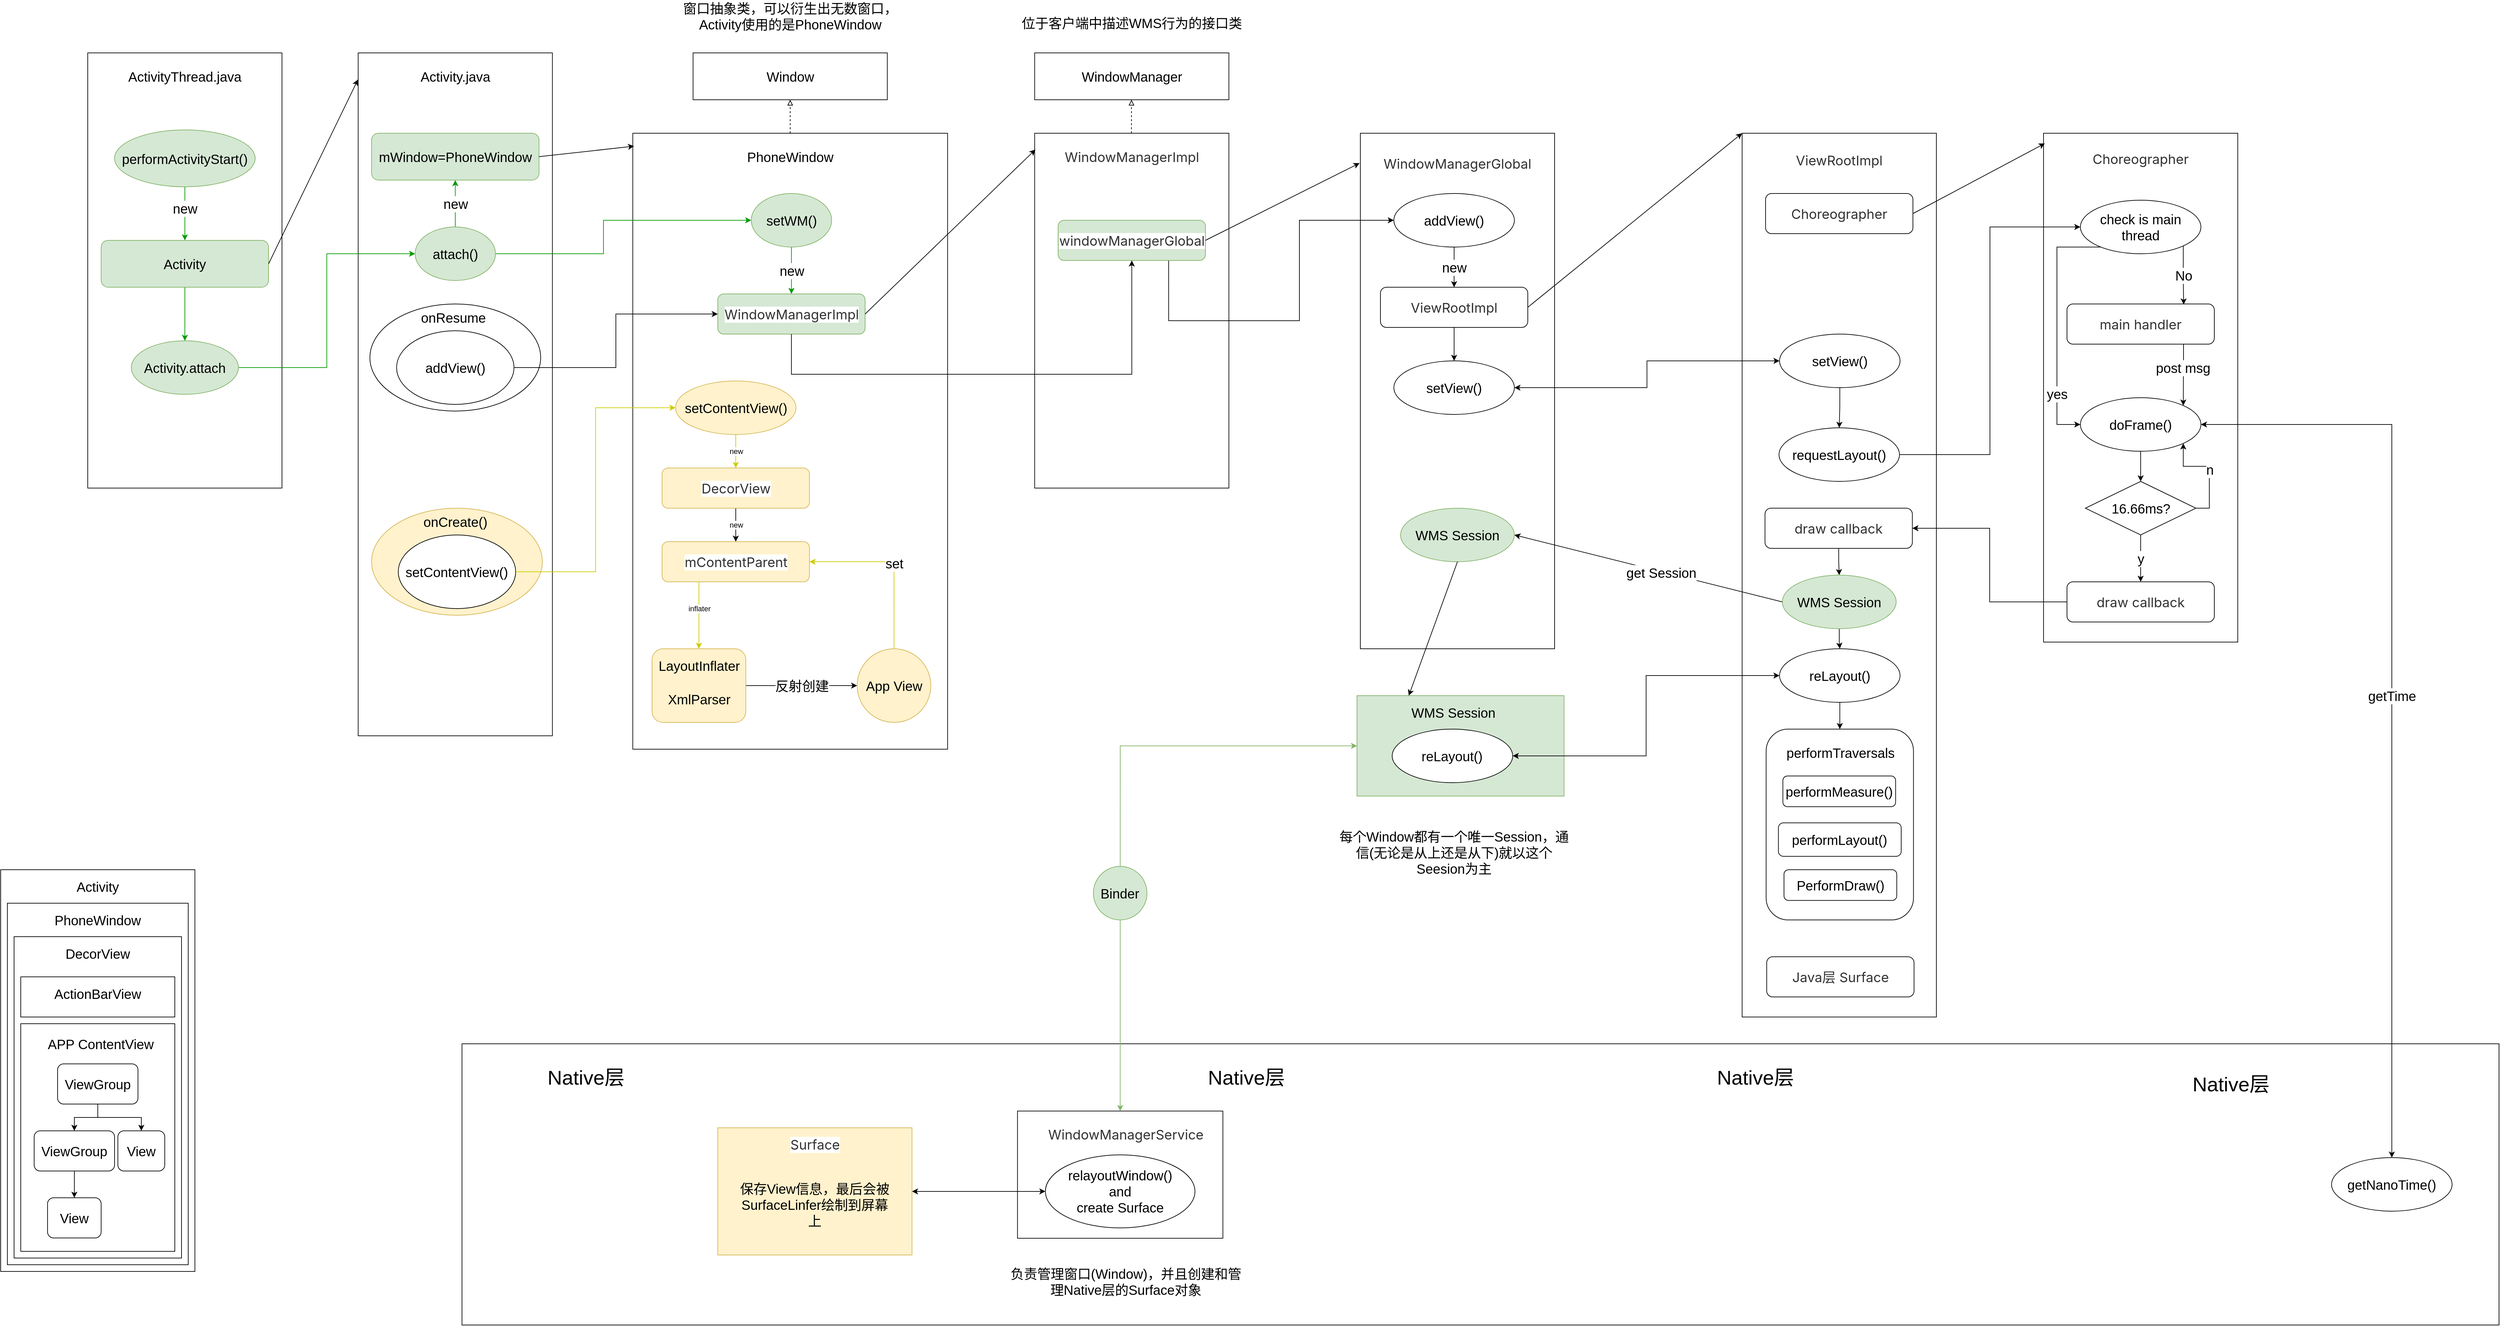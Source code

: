 <mxfile version="18.1.1" type="github">
  <diagram id="eMgkAyy5G1e6cz8pdyqD" name="Page-1">
    <mxGraphModel dx="1550" dy="905" grid="1" gridSize="10" guides="1" tooltips="1" connect="1" arrows="1" fold="1" page="1" pageScale="1" pageWidth="5000" pageHeight="5000" math="0" shadow="0">
      <root>
        <mxCell id="0" />
        <mxCell id="1" parent="0" />
        <mxCell id="AkMvlycD2O6GtV7VamoH-154" value="" style="rounded=0;whiteSpace=wrap;html=1;fontSize=20;" vertex="1" parent="1">
          <mxGeometry x="798.75" y="1650" width="3041.25" height="420" as="geometry" />
        </mxCell>
        <mxCell id="3AiErp1C6alfISHL7ssP-1" value="" style="rounded=0;whiteSpace=wrap;html=1;" parent="1" vertex="1">
          <mxGeometry x="643.75" y="170" width="290" height="1020" as="geometry" />
        </mxCell>
        <mxCell id="3AiErp1C6alfISHL7ssP-2" value="&lt;font style=&quot;font-size: 20px;&quot;&gt;Activity.java&lt;/font&gt;" style="text;html=1;strokeColor=none;fillColor=none;align=center;verticalAlign=middle;whiteSpace=wrap;rounded=0;" parent="1" vertex="1">
          <mxGeometry x="758.75" y="190" width="60" height="30" as="geometry" />
        </mxCell>
        <mxCell id="3AiErp1C6alfISHL7ssP-3" value="mWindow=PhoneWindow" style="rounded=1;whiteSpace=wrap;html=1;fontSize=20;fillColor=#d5e8d4;strokeColor=#82b366;" parent="1" vertex="1">
          <mxGeometry x="663.75" y="290" width="250" height="70" as="geometry" />
        </mxCell>
        <mxCell id="3AiErp1C6alfISHL7ssP-10" style="edgeStyle=orthogonalEdgeStyle;rounded=0;orthogonalLoop=1;jettySize=auto;html=1;entryX=0.5;entryY=1;entryDx=0;entryDy=0;fontSize=20;dashed=1;endArrow=block;endFill=0;" parent="1" source="3AiErp1C6alfISHL7ssP-6" target="3AiErp1C6alfISHL7ssP-8" edge="1">
          <mxGeometry relative="1" as="geometry" />
        </mxCell>
        <mxCell id="3AiErp1C6alfISHL7ssP-6" value="" style="rounded=0;whiteSpace=wrap;html=1;" parent="1" vertex="1">
          <mxGeometry x="1053.75" y="290" width="470" height="920" as="geometry" />
        </mxCell>
        <mxCell id="3AiErp1C6alfISHL7ssP-7" value="&lt;font style=&quot;font-size: 20px;&quot;&gt;PhoneWindow&lt;/font&gt;" style="text;html=1;strokeColor=none;fillColor=none;align=center;verticalAlign=middle;whiteSpace=wrap;rounded=0;" parent="1" vertex="1">
          <mxGeometry x="1258.75" y="310" width="60" height="30" as="geometry" />
        </mxCell>
        <mxCell id="3AiErp1C6alfISHL7ssP-8" value="" style="rounded=0;whiteSpace=wrap;html=1;fontSize=20;" parent="1" vertex="1">
          <mxGeometry x="1143.75" y="170" width="290" height="70" as="geometry" />
        </mxCell>
        <mxCell id="3AiErp1C6alfISHL7ssP-9" value="Window" style="text;html=1;strokeColor=none;fillColor=none;align=center;verticalAlign=middle;whiteSpace=wrap;rounded=0;fontSize=20;" parent="1" vertex="1">
          <mxGeometry x="1258.75" y="190" width="60" height="30" as="geometry" />
        </mxCell>
        <mxCell id="3AiErp1C6alfISHL7ssP-11" value="&lt;span style=&quot;color: rgb(51, 51, 51); font-family: -apple-system, &amp;quot;SF UI Text&amp;quot;, Arial, &amp;quot;PingFang SC&amp;quot;, &amp;quot;Hiragino Sans GB&amp;quot;, &amp;quot;Microsoft YaHei&amp;quot;, &amp;quot;WenQuanYi Micro Hei&amp;quot;, sans-serif, SimHei, SimSun; text-align: left; background-color: rgb(255, 255, 255);&quot;&gt;&lt;font style=&quot;font-size: 20px;&quot;&gt;WindowManagerImpl&lt;/font&gt;&lt;/span&gt;" style="rounded=1;whiteSpace=wrap;html=1;fontSize=20;fillColor=#d5e8d4;strokeColor=#82b366;" parent="1" vertex="1">
          <mxGeometry x="1180.63" y="530" width="220" height="60" as="geometry" />
        </mxCell>
        <mxCell id="3AiErp1C6alfISHL7ssP-15" value="" style="rounded=0;whiteSpace=wrap;html=1;" parent="1" vertex="1">
          <mxGeometry x="1653.75" y="290" width="290" height="530" as="geometry" />
        </mxCell>
        <mxCell id="3AiErp1C6alfISHL7ssP-16" value="WindowManager" style="rounded=0;whiteSpace=wrap;html=1;fontSize=20;" parent="1" vertex="1">
          <mxGeometry x="1653.75" y="170" width="290" height="70" as="geometry" />
        </mxCell>
        <mxCell id="3AiErp1C6alfISHL7ssP-17" style="edgeStyle=orthogonalEdgeStyle;rounded=0;orthogonalLoop=1;jettySize=auto;html=1;entryX=0.5;entryY=1;entryDx=0;entryDy=0;fontSize=20;dashed=1;endArrow=block;endFill=0;" parent="1" edge="1">
          <mxGeometry relative="1" as="geometry">
            <mxPoint x="1798.25" y="290" as="sourcePoint" />
            <mxPoint x="1798.25" y="240" as="targetPoint" />
            <Array as="points">
              <mxPoint x="1798.25" y="240" />
            </Array>
          </mxGeometry>
        </mxCell>
        <mxCell id="3AiErp1C6alfISHL7ssP-18" value="&lt;span style=&quot;color: rgb(51, 51, 51); font-family: -apple-system, &amp;quot;SF UI Text&amp;quot;, Arial, &amp;quot;PingFang SC&amp;quot;, &amp;quot;Hiragino Sans GB&amp;quot;, &amp;quot;Microsoft YaHei&amp;quot;, &amp;quot;WenQuanYi Micro Hei&amp;quot;, sans-serif, SimHei, SimSun; font-size: 20px; text-align: left; background-color: rgb(255, 255, 255);&quot;&gt;WindowManagerImpl&lt;/span&gt;" style="text;html=1;strokeColor=none;fillColor=none;align=center;verticalAlign=middle;whiteSpace=wrap;rounded=0;" parent="1" vertex="1">
          <mxGeometry x="1768.75" y="310" width="60" height="30" as="geometry" />
        </mxCell>
        <mxCell id="3AiErp1C6alfISHL7ssP-24" value="" style="rounded=0;whiteSpace=wrap;html=1;" parent="1" vertex="1">
          <mxGeometry x="1628.12" y="1750.45" width="306.66" height="190" as="geometry" />
        </mxCell>
        <mxCell id="3AiErp1C6alfISHL7ssP-27" value="&lt;div style=&quot;text-align: left;&quot;&gt;&lt;font face=&quot;-apple-system, SF UI Text, Arial, PingFang SC, Hiragino Sans GB, Microsoft YaHei, WenQuanYi Micro Hei, sans-serif, SimHei, SimSun&quot; color=&quot;#333333&quot;&gt;&lt;span style=&quot;font-size: 20px; background-color: rgb(255, 255, 255);&quot;&gt;WindowManagerService&lt;/span&gt;&lt;/font&gt;&lt;/div&gt;" style="text;html=1;strokeColor=none;fillColor=none;align=center;verticalAlign=middle;whiteSpace=wrap;rounded=0;" parent="1" vertex="1">
          <mxGeometry x="1759.78" y="1770.45" width="60" height="30" as="geometry" />
        </mxCell>
        <mxCell id="3AiErp1C6alfISHL7ssP-32" value="" style="rounded=0;whiteSpace=wrap;html=1;fontSize=20;" parent="1" vertex="1">
          <mxGeometry x="110" y="1390" width="290" height="600" as="geometry" />
        </mxCell>
        <mxCell id="3AiErp1C6alfISHL7ssP-36" value="" style="rounded=0;whiteSpace=wrap;html=1;fontSize=20;" parent="1" vertex="1">
          <mxGeometry x="120" y="1440" width="270" height="540" as="geometry" />
        </mxCell>
        <mxCell id="3AiErp1C6alfISHL7ssP-37" value="" style="rounded=0;whiteSpace=wrap;html=1;fontSize=20;" parent="1" vertex="1">
          <mxGeometry x="130" y="1490" width="250" height="480" as="geometry" />
        </mxCell>
        <mxCell id="3AiErp1C6alfISHL7ssP-38" value="" style="rounded=0;whiteSpace=wrap;html=1;fontSize=20;" parent="1" vertex="1">
          <mxGeometry x="140" y="1550" width="230" height="60" as="geometry" />
        </mxCell>
        <mxCell id="3AiErp1C6alfISHL7ssP-39" value="" style="rounded=0;whiteSpace=wrap;html=1;fontSize=20;" parent="1" vertex="1">
          <mxGeometry x="140" y="1620" width="230" height="340" as="geometry" />
        </mxCell>
        <mxCell id="3AiErp1C6alfISHL7ssP-40" value="Activity" style="text;html=1;strokeColor=none;fillColor=none;align=center;verticalAlign=middle;whiteSpace=wrap;rounded=0;fontSize=20;" parent="1" vertex="1">
          <mxGeometry x="225" y="1400" width="60" height="30" as="geometry" />
        </mxCell>
        <mxCell id="3AiErp1C6alfISHL7ssP-41" value="PhoneWindow" style="text;html=1;strokeColor=none;fillColor=none;align=center;verticalAlign=middle;whiteSpace=wrap;rounded=0;fontSize=20;" parent="1" vertex="1">
          <mxGeometry x="225" y="1450" width="60" height="30" as="geometry" />
        </mxCell>
        <mxCell id="3AiErp1C6alfISHL7ssP-44" value="DecorView" style="text;html=1;strokeColor=none;fillColor=none;align=center;verticalAlign=middle;whiteSpace=wrap;rounded=0;fontSize=20;" parent="1" vertex="1">
          <mxGeometry x="225" y="1500" width="60" height="30" as="geometry" />
        </mxCell>
        <mxCell id="3AiErp1C6alfISHL7ssP-45" value="ActionBarView" style="text;html=1;strokeColor=none;fillColor=none;align=center;verticalAlign=middle;whiteSpace=wrap;rounded=0;fontSize=20;" parent="1" vertex="1">
          <mxGeometry x="225" y="1560" width="60" height="30" as="geometry" />
        </mxCell>
        <mxCell id="3AiErp1C6alfISHL7ssP-46" value="APP ContentView" style="text;html=1;strokeColor=none;fillColor=none;align=center;verticalAlign=middle;whiteSpace=wrap;rounded=0;fontSize=20;" parent="1" vertex="1">
          <mxGeometry x="152.5" y="1640" width="212.5" height="20" as="geometry" />
        </mxCell>
        <mxCell id="3AiErp1C6alfISHL7ssP-51" style="edgeStyle=orthogonalEdgeStyle;rounded=0;orthogonalLoop=1;jettySize=auto;html=1;fontSize=20;startArrow=none;startFill=0;endArrow=classic;endFill=1;" parent="1" source="3AiErp1C6alfISHL7ssP-47" target="3AiErp1C6alfISHL7ssP-48" edge="1">
          <mxGeometry relative="1" as="geometry" />
        </mxCell>
        <mxCell id="3AiErp1C6alfISHL7ssP-52" style="edgeStyle=orthogonalEdgeStyle;rounded=0;orthogonalLoop=1;jettySize=auto;html=1;exitX=0.5;exitY=1;exitDx=0;exitDy=0;entryX=0.5;entryY=0;entryDx=0;entryDy=0;fontSize=20;startArrow=none;startFill=0;endArrow=classic;endFill=1;" parent="1" source="3AiErp1C6alfISHL7ssP-47" target="3AiErp1C6alfISHL7ssP-49" edge="1">
          <mxGeometry relative="1" as="geometry" />
        </mxCell>
        <mxCell id="3AiErp1C6alfISHL7ssP-47" value="ViewGroup" style="rounded=1;whiteSpace=wrap;html=1;fontSize=20;" parent="1" vertex="1">
          <mxGeometry x="195" y="1680" width="120" height="60" as="geometry" />
        </mxCell>
        <mxCell id="3AiErp1C6alfISHL7ssP-54" style="edgeStyle=orthogonalEdgeStyle;rounded=0;orthogonalLoop=1;jettySize=auto;html=1;entryX=0.5;entryY=0;entryDx=0;entryDy=0;fontSize=20;startArrow=none;startFill=0;endArrow=classic;endFill=1;" parent="1" source="3AiErp1C6alfISHL7ssP-48" target="3AiErp1C6alfISHL7ssP-50" edge="1">
          <mxGeometry relative="1" as="geometry" />
        </mxCell>
        <mxCell id="3AiErp1C6alfISHL7ssP-48" value="ViewGroup" style="rounded=1;whiteSpace=wrap;html=1;fontSize=20;" parent="1" vertex="1">
          <mxGeometry x="160" y="1780" width="120" height="60" as="geometry" />
        </mxCell>
        <mxCell id="3AiErp1C6alfISHL7ssP-49" value="View" style="rounded=1;whiteSpace=wrap;html=1;fontSize=20;" parent="1" vertex="1">
          <mxGeometry x="285" y="1780" width="70" height="60" as="geometry" />
        </mxCell>
        <mxCell id="3AiErp1C6alfISHL7ssP-50" value="View" style="rounded=1;whiteSpace=wrap;html=1;fontSize=20;" parent="1" vertex="1">
          <mxGeometry x="180" y="1880" width="80" height="60" as="geometry" />
        </mxCell>
        <mxCell id="AkMvlycD2O6GtV7VamoH-6" value="new" style="edgeStyle=orthogonalEdgeStyle;rounded=0;orthogonalLoop=1;jettySize=auto;html=1;entryX=0.5;entryY=0;entryDx=0;entryDy=0;" edge="1" parent="1" source="3AiErp1C6alfISHL7ssP-55" target="AkMvlycD2O6GtV7VamoH-5">
          <mxGeometry relative="1" as="geometry" />
        </mxCell>
        <mxCell id="AkMvlycD2O6GtV7VamoH-21" value="反射创建" style="edgeStyle=orthogonalEdgeStyle;rounded=0;orthogonalLoop=1;jettySize=auto;html=1;entryX=0;entryY=0.5;entryDx=0;entryDy=0;fontSize=20;startArrow=none;startFill=0;endArrow=classic;endFill=1;" edge="1" parent="1" source="3AiErp1C6alfISHL7ssP-58" target="AkMvlycD2O6GtV7VamoH-20">
          <mxGeometry relative="1" as="geometry" />
        </mxCell>
        <mxCell id="3AiErp1C6alfISHL7ssP-58" value="" style="rounded=1;whiteSpace=wrap;html=1;fontSize=20;fillColor=#fff2cc;strokeColor=#d6b656;" parent="1" vertex="1">
          <mxGeometry x="1082.51" y="1060" width="140" height="110" as="geometry" />
        </mxCell>
        <mxCell id="3AiErp1C6alfISHL7ssP-59" value="位于客户端中描述WMS行为的接口类" style="text;html=1;strokeColor=none;fillColor=none;align=center;verticalAlign=middle;whiteSpace=wrap;rounded=0;fontSize=20;" parent="1" vertex="1">
          <mxGeometry x="1623.75" y="110" width="350" height="30" as="geometry" />
        </mxCell>
        <mxCell id="3AiErp1C6alfISHL7ssP-60" value="窗口抽象类，可以衍生出无数窗口，Activity使用的是PhoneWindow" style="text;html=1;strokeColor=none;fillColor=none;align=center;verticalAlign=middle;whiteSpace=wrap;rounded=0;fontSize=20;" parent="1" vertex="1">
          <mxGeometry x="1113.75" y="100" width="350" height="30" as="geometry" />
        </mxCell>
        <mxCell id="AkMvlycD2O6GtV7VamoH-54" value="new" style="edgeStyle=orthogonalEdgeStyle;rounded=0;orthogonalLoop=1;jettySize=auto;html=1;entryX=0.5;entryY=1;entryDx=0;entryDy=0;fontSize=20;startArrow=none;startFill=0;endArrow=classic;endFill=1;strokeColor=#009900;" edge="1" parent="1" source="3AiErp1C6alfISHL7ssP-61" target="3AiErp1C6alfISHL7ssP-3">
          <mxGeometry relative="1" as="geometry" />
        </mxCell>
        <mxCell id="AkMvlycD2O6GtV7VamoH-55" style="edgeStyle=orthogonalEdgeStyle;rounded=0;orthogonalLoop=1;jettySize=auto;html=1;fontSize=20;startArrow=none;startFill=0;endArrow=classic;endFill=1;strokeColor=#009900;" edge="1" parent="1" source="3AiErp1C6alfISHL7ssP-61" target="AkMvlycD2O6GtV7VamoH-24">
          <mxGeometry relative="1" as="geometry">
            <Array as="points">
              <mxPoint x="1010" y="470" />
              <mxPoint x="1010" y="420" />
            </Array>
          </mxGeometry>
        </mxCell>
        <mxCell id="3AiErp1C6alfISHL7ssP-61" value="attach()" style="ellipse;whiteSpace=wrap;html=1;fontSize=20;fillColor=#d5e8d4;strokeColor=#82b366;" parent="1" vertex="1">
          <mxGeometry x="728.75" y="430" width="120" height="80" as="geometry" />
        </mxCell>
        <mxCell id="AkMvlycD2O6GtV7VamoH-4" value="new" style="edgeStyle=orthogonalEdgeStyle;rounded=0;orthogonalLoop=1;jettySize=auto;html=1;entryX=0.5;entryY=0;entryDx=0;entryDy=0;strokeColor=#CCCC00;" edge="1" parent="1" source="AkMvlycD2O6GtV7VamoH-1" target="3AiErp1C6alfISHL7ssP-55">
          <mxGeometry relative="1" as="geometry" />
        </mxCell>
        <mxCell id="AkMvlycD2O6GtV7VamoH-1" value="setContentView()" style="ellipse;whiteSpace=wrap;html=1;fontSize=20;fillColor=#fff2cc;strokeColor=#d6b656;" vertex="1" parent="1">
          <mxGeometry x="1117.51" y="660" width="180" height="80" as="geometry" />
        </mxCell>
        <mxCell id="AkMvlycD2O6GtV7VamoH-13" style="edgeStyle=orthogonalEdgeStyle;rounded=0;orthogonalLoop=1;jettySize=auto;html=1;exitX=0.25;exitY=1;exitDx=0;exitDy=0;strokeColor=#CCCC00;" edge="1" parent="1" source="AkMvlycD2O6GtV7VamoH-5" target="3AiErp1C6alfISHL7ssP-58">
          <mxGeometry relative="1" as="geometry" />
        </mxCell>
        <mxCell id="AkMvlycD2O6GtV7VamoH-15" value="inflater" style="edgeLabel;html=1;align=center;verticalAlign=middle;resizable=0;points=[];" vertex="1" connectable="0" parent="AkMvlycD2O6GtV7VamoH-13">
          <mxGeometry x="-0.204" relative="1" as="geometry">
            <mxPoint as="offset" />
          </mxGeometry>
        </mxCell>
        <mxCell id="AkMvlycD2O6GtV7VamoH-5" value="&lt;span style=&quot;color: rgb(51, 51, 51); font-family: -apple-system, &amp;quot;SF UI Text&amp;quot;, Arial, &amp;quot;PingFang SC&amp;quot;, &amp;quot;Hiragino Sans GB&amp;quot;, &amp;quot;Microsoft YaHei&amp;quot;, &amp;quot;WenQuanYi Micro Hei&amp;quot;, sans-serif, SimHei, SimSun; text-align: left; background-color: rgb(255, 255, 255);&quot;&gt;&lt;font style=&quot;font-size: 20px;&quot;&gt;mContentParent&lt;/font&gt;&lt;/span&gt;" style="rounded=1;whiteSpace=wrap;html=1;fontSize=20;fillColor=#fff2cc;strokeColor=#d6b656;" vertex="1" parent="1">
          <mxGeometry x="1097.51" y="900" width="220" height="60" as="geometry" />
        </mxCell>
        <mxCell id="3AiErp1C6alfISHL7ssP-55" value="&lt;span style=&quot;color: rgb(51, 51, 51); font-family: -apple-system, &amp;quot;SF UI Text&amp;quot;, Arial, &amp;quot;PingFang SC&amp;quot;, &amp;quot;Hiragino Sans GB&amp;quot;, &amp;quot;Microsoft YaHei&amp;quot;, &amp;quot;WenQuanYi Micro Hei&amp;quot;, sans-serif, SimHei, SimSun; text-align: left; background-color: rgb(255, 255, 255);&quot;&gt;&lt;font style=&quot;font-size: 20px;&quot;&gt;DecorView&lt;/font&gt;&lt;/span&gt;" style="rounded=1;whiteSpace=wrap;html=1;fontSize=20;fillColor=#fff2cc;strokeColor=#d6b656;" parent="1" vertex="1">
          <mxGeometry x="1097.51" y="790" width="220" height="60" as="geometry" />
        </mxCell>
        <mxCell id="AkMvlycD2O6GtV7VamoH-9" value="&lt;font style=&quot;font-size: 20px;&quot;&gt;LayoutInflater&lt;/font&gt;" style="text;html=1;strokeColor=none;fillColor=none;align=center;verticalAlign=middle;whiteSpace=wrap;rounded=0;" vertex="1" parent="1">
          <mxGeometry x="1122.51" y="1070" width="60" height="30" as="geometry" />
        </mxCell>
        <mxCell id="AkMvlycD2O6GtV7VamoH-10" value="&lt;span style=&quot;font-size: 20px;&quot;&gt;XmlParser&lt;/span&gt;" style="text;html=1;strokeColor=none;fillColor=none;align=center;verticalAlign=middle;whiteSpace=wrap;rounded=0;" vertex="1" parent="1">
          <mxGeometry x="1122.51" y="1120" width="60" height="30" as="geometry" />
        </mxCell>
        <mxCell id="AkMvlycD2O6GtV7VamoH-23" value="set" style="edgeStyle=orthogonalEdgeStyle;rounded=0;orthogonalLoop=1;jettySize=auto;html=1;entryX=1;entryY=0.5;entryDx=0;entryDy=0;fontSize=20;startArrow=none;startFill=0;endArrow=classic;endFill=1;exitX=0.5;exitY=0;exitDx=0;exitDy=0;strokeColor=#CCCC00;" edge="1" parent="1" source="AkMvlycD2O6GtV7VamoH-20" target="AkMvlycD2O6GtV7VamoH-5">
          <mxGeometry relative="1" as="geometry" />
        </mxCell>
        <mxCell id="AkMvlycD2O6GtV7VamoH-20" value="&lt;font style=&quot;font-size: 20px;&quot;&gt;App View&lt;/font&gt;" style="ellipse;whiteSpace=wrap;html=1;aspect=fixed;fillColor=#fff2cc;strokeColor=#d6b656;" vertex="1" parent="1">
          <mxGeometry x="1388.76" y="1060" width="110" height="110" as="geometry" />
        </mxCell>
        <mxCell id="AkMvlycD2O6GtV7VamoH-56" value="new" style="edgeStyle=orthogonalEdgeStyle;rounded=0;orthogonalLoop=1;jettySize=auto;html=1;fontSize=20;startArrow=none;startFill=0;endArrow=classic;endFill=1;strokeColor=#009900;" edge="1" parent="1" source="AkMvlycD2O6GtV7VamoH-24" target="3AiErp1C6alfISHL7ssP-11">
          <mxGeometry relative="1" as="geometry" />
        </mxCell>
        <mxCell id="AkMvlycD2O6GtV7VamoH-24" value="setWM()" style="ellipse;whiteSpace=wrap;html=1;fontSize=20;fillColor=#d5e8d4;strokeColor=#82b366;" vertex="1" parent="1">
          <mxGeometry x="1230.63" y="380" width="120" height="80" as="geometry" />
        </mxCell>
        <mxCell id="AkMvlycD2O6GtV7VamoH-29" value="" style="rounded=0;whiteSpace=wrap;html=1;" vertex="1" parent="1">
          <mxGeometry x="240" y="170" width="290" height="650" as="geometry" />
        </mxCell>
        <mxCell id="AkMvlycD2O6GtV7VamoH-31" value="&lt;font style=&quot;font-size: 20px;&quot;&gt;ActivityThread.java&lt;/font&gt;" style="text;html=1;strokeColor=none;fillColor=none;align=center;verticalAlign=middle;whiteSpace=wrap;rounded=0;" vertex="1" parent="1">
          <mxGeometry x="355" y="190" width="60" height="30" as="geometry" />
        </mxCell>
        <mxCell id="AkMvlycD2O6GtV7VamoH-48" style="edgeStyle=orthogonalEdgeStyle;rounded=0;orthogonalLoop=1;jettySize=auto;html=1;entryX=0;entryY=0.5;entryDx=0;entryDy=0;fontSize=20;startArrow=none;startFill=0;endArrow=classic;endFill=1;strokeColor=#009900;" edge="1" parent="1" source="AkMvlycD2O6GtV7VamoH-32" target="3AiErp1C6alfISHL7ssP-61">
          <mxGeometry relative="1" as="geometry" />
        </mxCell>
        <mxCell id="AkMvlycD2O6GtV7VamoH-32" value="Activity.attach" style="ellipse;whiteSpace=wrap;html=1;fontSize=20;fillColor=#d5e8d4;strokeColor=#82b366;" vertex="1" parent="1">
          <mxGeometry x="305" y="600" width="160" height="80" as="geometry" />
        </mxCell>
        <mxCell id="AkMvlycD2O6GtV7VamoH-35" value="" style="ellipse;whiteSpace=wrap;html=1;fontSize=20;fillColor=#fff2cc;strokeColor=#d6b656;" vertex="1" parent="1">
          <mxGeometry x="663.75" y="850" width="255" height="160" as="geometry" />
        </mxCell>
        <mxCell id="AkMvlycD2O6GtV7VamoH-36" value="" style="ellipse;whiteSpace=wrap;html=1;fontSize=20;" vertex="1" parent="1">
          <mxGeometry x="703.59" y="890" width="175.32" height="110" as="geometry" />
        </mxCell>
        <mxCell id="AkMvlycD2O6GtV7VamoH-37" value="&lt;font style=&quot;font-size: 20px;&quot;&gt;onCreate()&lt;/font&gt;" style="text;html=1;strokeColor=none;fillColor=none;align=center;verticalAlign=middle;whiteSpace=wrap;rounded=0;" vertex="1" parent="1">
          <mxGeometry x="758.75" y="855" width="60" height="30" as="geometry" />
        </mxCell>
        <mxCell id="AkMvlycD2O6GtV7VamoH-38" value="&lt;font style=&quot;font-size: 20px;&quot;&gt;setContentView()&lt;/font&gt;" style="text;html=1;strokeColor=none;fillColor=none;align=center;verticalAlign=middle;whiteSpace=wrap;rounded=0;" vertex="1" parent="1">
          <mxGeometry x="761.25" y="930" width="60" height="30" as="geometry" />
        </mxCell>
        <mxCell id="AkMvlycD2O6GtV7VamoH-39" style="edgeStyle=orthogonalEdgeStyle;rounded=0;orthogonalLoop=1;jettySize=auto;html=1;entryX=0;entryY=0.5;entryDx=0;entryDy=0;fontSize=20;startArrow=none;startFill=0;endArrow=classic;endFill=1;exitX=1;exitY=0.5;exitDx=0;exitDy=0;strokeColor=#CCCC00;" edge="1" parent="1" source="AkMvlycD2O6GtV7VamoH-36" target="AkMvlycD2O6GtV7VamoH-1">
          <mxGeometry relative="1" as="geometry" />
        </mxCell>
        <mxCell id="AkMvlycD2O6GtV7VamoH-45" style="edgeStyle=orthogonalEdgeStyle;rounded=0;orthogonalLoop=1;jettySize=auto;html=1;entryX=0.5;entryY=0;entryDx=0;entryDy=0;fontSize=20;startArrow=none;startFill=0;endArrow=classic;endFill=1;strokeColor=#009900;" edge="1" parent="1" source="AkMvlycD2O6GtV7VamoH-40" target="AkMvlycD2O6GtV7VamoH-44">
          <mxGeometry relative="1" as="geometry" />
        </mxCell>
        <mxCell id="AkMvlycD2O6GtV7VamoH-46" value="new" style="edgeLabel;html=1;align=center;verticalAlign=middle;resizable=0;points=[];fontSize=20;" vertex="1" connectable="0" parent="AkMvlycD2O6GtV7VamoH-45">
          <mxGeometry x="-0.197" relative="1" as="geometry">
            <mxPoint as="offset" />
          </mxGeometry>
        </mxCell>
        <mxCell id="AkMvlycD2O6GtV7VamoH-40" value="performActivityStart()" style="ellipse;whiteSpace=wrap;html=1;fontSize=20;fillColor=#d5e8d4;strokeColor=#82b366;" vertex="1" parent="1">
          <mxGeometry x="280" y="285" width="210" height="85" as="geometry" />
        </mxCell>
        <mxCell id="AkMvlycD2O6GtV7VamoH-47" style="edgeStyle=orthogonalEdgeStyle;rounded=0;orthogonalLoop=1;jettySize=auto;html=1;fontSize=20;startArrow=none;startFill=0;endArrow=classic;endFill=1;strokeColor=#009900;" edge="1" parent="1" source="AkMvlycD2O6GtV7VamoH-44" target="AkMvlycD2O6GtV7VamoH-32">
          <mxGeometry relative="1" as="geometry" />
        </mxCell>
        <mxCell id="AkMvlycD2O6GtV7VamoH-44" value="Activity" style="rounded=1;whiteSpace=wrap;html=1;fontSize=20;fillColor=#d5e8d4;strokeColor=#82b366;" vertex="1" parent="1">
          <mxGeometry x="260" y="450" width="250" height="70" as="geometry" />
        </mxCell>
        <mxCell id="AkMvlycD2O6GtV7VamoH-51" value="" style="endArrow=classic;html=1;rounded=0;fontSize=20;exitX=1;exitY=0.5;exitDx=0;exitDy=0;entryX=0.004;entryY=0.021;entryDx=0;entryDy=0;entryPerimeter=0;" edge="1" parent="1" source="3AiErp1C6alfISHL7ssP-3" target="3AiErp1C6alfISHL7ssP-6">
          <mxGeometry width="50" height="50" relative="1" as="geometry">
            <mxPoint x="1130" y="510" as="sourcePoint" />
            <mxPoint x="1050" y="320" as="targetPoint" />
          </mxGeometry>
        </mxCell>
        <mxCell id="AkMvlycD2O6GtV7VamoH-52" value="" style="endArrow=classic;html=1;rounded=0;fontSize=20;exitX=1;exitY=0.5;exitDx=0;exitDy=0;entryX=0.004;entryY=0.046;entryDx=0;entryDy=0;entryPerimeter=0;" edge="1" parent="1" source="3AiErp1C6alfISHL7ssP-11" target="3AiErp1C6alfISHL7ssP-15">
          <mxGeometry width="50" height="50" relative="1" as="geometry">
            <mxPoint x="1130" y="510" as="sourcePoint" />
            <mxPoint x="1650" y="330" as="targetPoint" />
          </mxGeometry>
        </mxCell>
        <mxCell id="AkMvlycD2O6GtV7VamoH-57" value="" style="rounded=0;whiteSpace=wrap;html=1;" vertex="1" parent="1">
          <mxGeometry x="2140" y="290" width="290" height="770" as="geometry" />
        </mxCell>
        <mxCell id="3AiErp1C6alfISHL7ssP-21" value="&lt;span style=&quot;color: rgb(51, 51, 51); font-family: -apple-system, &amp;quot;SF UI Text&amp;quot;, Arial, &amp;quot;PingFang SC&amp;quot;, &amp;quot;Hiragino Sans GB&amp;quot;, &amp;quot;Microsoft YaHei&amp;quot;, &amp;quot;WenQuanYi Micro Hei&amp;quot;, sans-serif, SimHei, SimSun; text-align: left; background-color: rgb(255, 255, 255);&quot;&gt;WindowManagerGlobal&lt;/span&gt;" style="text;html=1;strokeColor=none;fillColor=none;align=center;verticalAlign=middle;whiteSpace=wrap;rounded=0;fontSize=20;" parent="1" vertex="1">
          <mxGeometry x="2255" y="320" width="60" height="30" as="geometry" />
        </mxCell>
        <mxCell id="3AiErp1C6alfISHL7ssP-23" value="WMS Session" style="ellipse;whiteSpace=wrap;html=1;fontSize=20;fillColor=#d5e8d4;strokeColor=#82b366;" parent="1" vertex="1">
          <mxGeometry x="2200" y="850" width="170" height="80" as="geometry" />
        </mxCell>
        <mxCell id="AkMvlycD2O6GtV7VamoH-66" value="new" style="edgeStyle=orthogonalEdgeStyle;rounded=0;orthogonalLoop=1;jettySize=auto;html=1;entryX=0.5;entryY=0;entryDx=0;entryDy=0;fontSize=20;startArrow=none;startFill=0;endArrow=classic;endFill=1;strokeColor=#000000;" edge="1" parent="1" source="AkMvlycD2O6GtV7VamoH-49" target="AkMvlycD2O6GtV7VamoH-65">
          <mxGeometry relative="1" as="geometry" />
        </mxCell>
        <mxCell id="AkMvlycD2O6GtV7VamoH-49" value="addView()" style="ellipse;whiteSpace=wrap;html=1;fontSize=20;" vertex="1" parent="1">
          <mxGeometry x="2190" y="380" width="180" height="80" as="geometry" />
        </mxCell>
        <mxCell id="AkMvlycD2O6GtV7VamoH-146" style="edgeStyle=orthogonalEdgeStyle;rounded=0;orthogonalLoop=1;jettySize=auto;html=1;entryX=0;entryY=0.5;entryDx=0;entryDy=0;fontSize=20;startArrow=none;startFill=0;endArrow=classic;endFill=1;strokeColor=#000000;exitX=0.75;exitY=1;exitDx=0;exitDy=0;" edge="1" parent="1" source="AkMvlycD2O6GtV7VamoH-63" target="AkMvlycD2O6GtV7VamoH-49">
          <mxGeometry relative="1" as="geometry">
            <Array as="points">
              <mxPoint x="1854" y="570" />
              <mxPoint x="2049" y="570" />
              <mxPoint x="2049" y="420" />
            </Array>
          </mxGeometry>
        </mxCell>
        <mxCell id="AkMvlycD2O6GtV7VamoH-63" value="&lt;span style=&quot;color: rgb(51, 51, 51); font-family: -apple-system, &amp;quot;SF UI Text&amp;quot;, Arial, &amp;quot;PingFang SC&amp;quot;, &amp;quot;Hiragino Sans GB&amp;quot;, &amp;quot;Microsoft YaHei&amp;quot;, &amp;quot;WenQuanYi Micro Hei&amp;quot;, sans-serif, SimHei, SimSun; text-align: left; background-color: rgb(255, 255, 255);&quot;&gt;&lt;font style=&quot;font-size: 20px;&quot;&gt;windowManagerGlobal&lt;/font&gt;&lt;/span&gt;" style="rounded=1;whiteSpace=wrap;html=1;fontSize=20;fillColor=#d5e8d4;strokeColor=#82b366;" vertex="1" parent="1">
          <mxGeometry x="1688.75" y="420" width="220" height="60" as="geometry" />
        </mxCell>
        <mxCell id="AkMvlycD2O6GtV7VamoH-64" value="" style="endArrow=classic;html=1;rounded=0;fontSize=20;strokeColor=#000000;exitX=1;exitY=0.5;exitDx=0;exitDy=0;entryX=-0.004;entryY=0.058;entryDx=0;entryDy=0;entryPerimeter=0;" edge="1" parent="1" source="AkMvlycD2O6GtV7VamoH-63" target="AkMvlycD2O6GtV7VamoH-57">
          <mxGeometry width="50" height="50" relative="1" as="geometry">
            <mxPoint x="1690" y="590" as="sourcePoint" />
            <mxPoint x="1740" y="540" as="targetPoint" />
          </mxGeometry>
        </mxCell>
        <mxCell id="AkMvlycD2O6GtV7VamoH-72" style="edgeStyle=orthogonalEdgeStyle;rounded=0;orthogonalLoop=1;jettySize=auto;html=1;entryX=0.5;entryY=0;entryDx=0;entryDy=0;fontSize=20;startArrow=none;startFill=0;endArrow=classic;endFill=1;strokeColor=#000000;" edge="1" parent="1" source="AkMvlycD2O6GtV7VamoH-65" target="AkMvlycD2O6GtV7VamoH-67">
          <mxGeometry relative="1" as="geometry" />
        </mxCell>
        <mxCell id="AkMvlycD2O6GtV7VamoH-65" value="&lt;span style=&quot;color: rgb(51, 51, 51); font-family: -apple-system, &amp;quot;SF UI Text&amp;quot;, Arial, &amp;quot;PingFang SC&amp;quot;, &amp;quot;Hiragino Sans GB&amp;quot;, &amp;quot;Microsoft YaHei&amp;quot;, &amp;quot;WenQuanYi Micro Hei&amp;quot;, sans-serif, SimHei, SimSun; text-align: left; background-color: rgb(255, 255, 255);&quot;&gt;ViewRootImpl&lt;/span&gt;" style="rounded=1;whiteSpace=wrap;html=1;fontSize=20;" vertex="1" parent="1">
          <mxGeometry x="2170" y="520" width="220" height="60" as="geometry" />
        </mxCell>
        <mxCell id="AkMvlycD2O6GtV7VamoH-67" value="setView()" style="ellipse;whiteSpace=wrap;html=1;fontSize=20;" vertex="1" parent="1">
          <mxGeometry x="2190" y="630" width="180" height="80" as="geometry" />
        </mxCell>
        <mxCell id="AkMvlycD2O6GtV7VamoH-68" value="" style="rounded=0;whiteSpace=wrap;html=1;" vertex="1" parent="1">
          <mxGeometry x="2710" y="290" width="290" height="1320" as="geometry" />
        </mxCell>
        <mxCell id="AkMvlycD2O6GtV7VamoH-69" value="&lt;div style=&quot;text-align: left;&quot;&gt;&lt;span style=&quot;color: rgb(51, 51, 51); font-family: -apple-system, &amp;quot;SF UI Text&amp;quot;, Arial, &amp;quot;PingFang SC&amp;quot;, &amp;quot;Hiragino Sans GB&amp;quot;, &amp;quot;Microsoft YaHei&amp;quot;, &amp;quot;WenQuanYi Micro Hei&amp;quot;, sans-serif, SimHei, SimSun; font-size: 20px; background-color: rgb(255, 255, 255);&quot;&gt;ViewRootImpl&lt;/span&gt;&lt;br&gt;&lt;/div&gt;" style="text;html=1;strokeColor=none;fillColor=none;align=center;verticalAlign=middle;whiteSpace=wrap;rounded=0;" vertex="1" parent="1">
          <mxGeometry x="2825" y="315" width="60" height="30" as="geometry" />
        </mxCell>
        <mxCell id="AkMvlycD2O6GtV7VamoH-74" style="edgeStyle=orthogonalEdgeStyle;rounded=0;orthogonalLoop=1;jettySize=auto;html=1;entryX=0.5;entryY=0;entryDx=0;entryDy=0;fontSize=20;startArrow=none;startFill=0;endArrow=classic;endFill=1;strokeColor=#000000;" edge="1" parent="1" source="AkMvlycD2O6GtV7VamoH-70" target="AkMvlycD2O6GtV7VamoH-71">
          <mxGeometry relative="1" as="geometry" />
        </mxCell>
        <mxCell id="AkMvlycD2O6GtV7VamoH-70" value="setView()" style="ellipse;whiteSpace=wrap;html=1;fontSize=20;" vertex="1" parent="1">
          <mxGeometry x="2765.84" y="590" width="180" height="80" as="geometry" />
        </mxCell>
        <mxCell id="AkMvlycD2O6GtV7VamoH-71" value="requestLayout()" style="ellipse;whiteSpace=wrap;html=1;fontSize=20;" vertex="1" parent="1">
          <mxGeometry x="2765" y="730" width="180" height="80" as="geometry" />
        </mxCell>
        <mxCell id="AkMvlycD2O6GtV7VamoH-75" value="" style="endArrow=classic;html=1;rounded=0;fontSize=20;strokeColor=#000000;exitX=1;exitY=0.5;exitDx=0;exitDy=0;entryX=0;entryY=0;entryDx=0;entryDy=0;" edge="1" parent="1" source="AkMvlycD2O6GtV7VamoH-65" target="AkMvlycD2O6GtV7VamoH-68">
          <mxGeometry width="50" height="50" relative="1" as="geometry">
            <mxPoint x="2430" y="730" as="sourcePoint" />
            <mxPoint x="2480" y="680" as="targetPoint" />
          </mxGeometry>
        </mxCell>
        <mxCell id="AkMvlycD2O6GtV7VamoH-78" value="" style="endArrow=classic;html=1;rounded=0;fontSize=20;exitX=1;exitY=0.5;exitDx=0;exitDy=0;entryX=-0.001;entryY=0.039;entryDx=0;entryDy=0;entryPerimeter=0;" edge="1" parent="1" source="AkMvlycD2O6GtV7VamoH-44" target="3AiErp1C6alfISHL7ssP-1">
          <mxGeometry width="50" height="50" relative="1" as="geometry">
            <mxPoint x="1410.63" y="570" as="sourcePoint" />
            <mxPoint x="1664.91" y="324.38" as="targetPoint" />
          </mxGeometry>
        </mxCell>
        <mxCell id="AkMvlycD2O6GtV7VamoH-79" value="&lt;div style=&quot;text-align: left;&quot;&gt;&lt;font face=&quot;-apple-system, SF UI Text, Arial, PingFang SC, Hiragino Sans GB, Microsoft YaHei, WenQuanYi Micro Hei, sans-serif, SimHei, SimSun&quot; color=&quot;#333333&quot;&gt;&lt;span style=&quot;background-color: rgb(255, 255, 255);&quot;&gt;Choreographer&lt;/span&gt;&lt;/font&gt;&lt;/div&gt;" style="rounded=1;whiteSpace=wrap;html=1;fontSize=20;" vertex="1" parent="1">
          <mxGeometry x="2745" y="380" width="220" height="60" as="geometry" />
        </mxCell>
        <mxCell id="AkMvlycD2O6GtV7VamoH-80" value="" style="rounded=0;whiteSpace=wrap;html=1;" vertex="1" parent="1">
          <mxGeometry x="3160" y="290" width="290" height="760" as="geometry" />
        </mxCell>
        <mxCell id="AkMvlycD2O6GtV7VamoH-81" value="&lt;div style=&quot;text-align: left;&quot;&gt;&lt;span style=&quot;color: rgb(51, 51, 51); font-family: -apple-system, &amp;quot;SF UI Text&amp;quot;, Arial, &amp;quot;PingFang SC&amp;quot;, &amp;quot;Hiragino Sans GB&amp;quot;, &amp;quot;Microsoft YaHei&amp;quot;, &amp;quot;WenQuanYi Micro Hei&amp;quot;, sans-serif, SimHei, SimSun; font-size: 20px; background-color: rgb(255, 255, 255);&quot;&gt;Choreographer&lt;/span&gt;&lt;br&gt;&lt;/div&gt;" style="text;html=1;strokeColor=none;fillColor=none;align=center;verticalAlign=middle;whiteSpace=wrap;rounded=0;" vertex="1" parent="1">
          <mxGeometry x="3275" y="312.5" width="60" height="30" as="geometry" />
        </mxCell>
        <mxCell id="AkMvlycD2O6GtV7VamoH-82" value="" style="endArrow=classic;html=1;rounded=0;fontSize=20;strokeColor=#000000;exitX=1;exitY=0.5;exitDx=0;exitDy=0;entryX=0.007;entryY=0.02;entryDx=0;entryDy=0;entryPerimeter=0;" edge="1" parent="1" source="AkMvlycD2O6GtV7VamoH-79" target="AkMvlycD2O6GtV7VamoH-80">
          <mxGeometry width="50" height="50" relative="1" as="geometry">
            <mxPoint x="2400" y="810" as="sourcePoint" />
            <mxPoint x="2720" y="300.0" as="targetPoint" />
          </mxGeometry>
        </mxCell>
        <mxCell id="AkMvlycD2O6GtV7VamoH-116" value="No" style="edgeStyle=orthogonalEdgeStyle;rounded=0;orthogonalLoop=1;jettySize=auto;html=1;entryX=0.792;entryY=0.013;entryDx=0;entryDy=0;fontSize=20;startArrow=none;startFill=0;endArrow=classic;endFill=1;strokeColor=#000000;exitX=1;exitY=1;exitDx=0;exitDy=0;entryPerimeter=0;" edge="1" parent="1" source="AkMvlycD2O6GtV7VamoH-83" target="AkMvlycD2O6GtV7VamoH-84">
          <mxGeometry relative="1" as="geometry" />
        </mxCell>
        <mxCell id="AkMvlycD2O6GtV7VamoH-83" value="check is main thread" style="ellipse;whiteSpace=wrap;html=1;fontSize=20;" vertex="1" parent="1">
          <mxGeometry x="3215" y="390" width="180" height="80" as="geometry" />
        </mxCell>
        <mxCell id="AkMvlycD2O6GtV7VamoH-120" style="edgeStyle=orthogonalEdgeStyle;rounded=0;orthogonalLoop=1;jettySize=auto;html=1;entryX=1;entryY=0;entryDx=0;entryDy=0;fontSize=20;startArrow=none;startFill=0;endArrow=classic;endFill=1;strokeColor=#000000;" edge="1" parent="1" source="AkMvlycD2O6GtV7VamoH-84" target="AkMvlycD2O6GtV7VamoH-85">
          <mxGeometry relative="1" as="geometry">
            <Array as="points">
              <mxPoint x="3369" y="620" />
              <mxPoint x="3369" y="620" />
            </Array>
          </mxGeometry>
        </mxCell>
        <mxCell id="AkMvlycD2O6GtV7VamoH-121" value="post msg" style="edgeLabel;html=1;align=center;verticalAlign=middle;resizable=0;points=[];fontSize=20;" vertex="1" connectable="0" parent="AkMvlycD2O6GtV7VamoH-120">
          <mxGeometry x="-0.232" y="-1" relative="1" as="geometry">
            <mxPoint as="offset" />
          </mxGeometry>
        </mxCell>
        <mxCell id="AkMvlycD2O6GtV7VamoH-84" value="&lt;div style=&quot;text-align: left;&quot;&gt;&lt;font face=&quot;-apple-system, SF UI Text, Arial, PingFang SC, Hiragino Sans GB, Microsoft YaHei, WenQuanYi Micro Hei, sans-serif, SimHei, SimSun&quot; color=&quot;#333333&quot;&gt;&lt;span style=&quot;background-color: rgb(255, 255, 255);&quot;&gt;main handler&lt;/span&gt;&lt;/font&gt;&lt;/div&gt;" style="rounded=1;whiteSpace=wrap;html=1;fontSize=20;" vertex="1" parent="1">
          <mxGeometry x="3195" y="545" width="220" height="60" as="geometry" />
        </mxCell>
        <mxCell id="AkMvlycD2O6GtV7VamoH-122" style="edgeStyle=orthogonalEdgeStyle;rounded=0;orthogonalLoop=1;jettySize=auto;html=1;entryX=0.5;entryY=0;entryDx=0;entryDy=0;fontSize=20;startArrow=none;startFill=0;endArrow=classic;endFill=1;strokeColor=#000000;" edge="1" parent="1" source="AkMvlycD2O6GtV7VamoH-85" target="AkMvlycD2O6GtV7VamoH-104">
          <mxGeometry relative="1" as="geometry" />
        </mxCell>
        <mxCell id="AkMvlycD2O6GtV7VamoH-85" value="doFrame()" style="ellipse;whiteSpace=wrap;html=1;fontSize=20;" vertex="1" parent="1">
          <mxGeometry x="3215" y="685" width="180" height="80" as="geometry" />
        </mxCell>
        <mxCell id="AkMvlycD2O6GtV7VamoH-131" style="edgeStyle=orthogonalEdgeStyle;rounded=0;orthogonalLoop=1;jettySize=auto;html=1;fontSize=20;startArrow=none;startFill=0;endArrow=classic;endFill=1;strokeColor=#000000;" edge="1" parent="1" source="AkMvlycD2O6GtV7VamoH-86" target="AkMvlycD2O6GtV7VamoH-102">
          <mxGeometry relative="1" as="geometry" />
        </mxCell>
        <mxCell id="AkMvlycD2O6GtV7VamoH-86" value="&lt;div style=&quot;text-align: left;&quot;&gt;&lt;font face=&quot;-apple-system, SF UI Text, Arial, PingFang SC, Hiragino Sans GB, Microsoft YaHei, WenQuanYi Micro Hei, sans-serif, SimHei, SimSun&quot; color=&quot;#333333&quot;&gt;&lt;span style=&quot;background-color: rgb(255, 255, 255);&quot;&gt;draw callback&lt;/span&gt;&lt;/font&gt;&lt;/div&gt;" style="rounded=1;whiteSpace=wrap;html=1;fontSize=20;" vertex="1" parent="1">
          <mxGeometry x="2744.15" y="850" width="220" height="60" as="geometry" />
        </mxCell>
        <mxCell id="AkMvlycD2O6GtV7VamoH-125" style="edgeStyle=orthogonalEdgeStyle;rounded=0;orthogonalLoop=1;jettySize=auto;html=1;entryX=1;entryY=0.5;entryDx=0;entryDy=0;fontSize=20;startArrow=none;startFill=0;endArrow=classic;endFill=1;strokeColor=#000000;" edge="1" parent="1" source="AkMvlycD2O6GtV7VamoH-87" target="AkMvlycD2O6GtV7VamoH-86">
          <mxGeometry relative="1" as="geometry" />
        </mxCell>
        <mxCell id="AkMvlycD2O6GtV7VamoH-87" value="&lt;div style=&quot;text-align: left;&quot;&gt;&lt;font face=&quot;-apple-system, SF UI Text, Arial, PingFang SC, Hiragino Sans GB, Microsoft YaHei, WenQuanYi Micro Hei, sans-serif, SimHei, SimSun&quot; color=&quot;#333333&quot;&gt;&lt;span style=&quot;background-color: rgb(255, 255, 255);&quot;&gt;draw callback&lt;/span&gt;&lt;/font&gt;&lt;/div&gt;" style="rounded=1;whiteSpace=wrap;html=1;fontSize=20;" vertex="1" parent="1">
          <mxGeometry x="3195" y="960" width="220" height="60" as="geometry" />
        </mxCell>
        <mxCell id="AkMvlycD2O6GtV7VamoH-91" value="getNanoTime()" style="ellipse;whiteSpace=wrap;html=1;fontSize=20;" vertex="1" parent="1">
          <mxGeometry x="3590" y="1820" width="180" height="80" as="geometry" />
        </mxCell>
        <mxCell id="AkMvlycD2O6GtV7VamoH-94" value="getTime" style="edgeStyle=orthogonalEdgeStyle;rounded=0;orthogonalLoop=1;jettySize=auto;html=1;fontSize=20;startArrow=classic;startFill=1;endArrow=classic;endFill=1;strokeColor=#000000;" edge="1" parent="1" source="AkMvlycD2O6GtV7VamoH-85" target="AkMvlycD2O6GtV7VamoH-91">
          <mxGeometry relative="1" as="geometry" />
        </mxCell>
        <mxCell id="AkMvlycD2O6GtV7VamoH-95" style="edgeStyle=orthogonalEdgeStyle;rounded=0;orthogonalLoop=1;jettySize=auto;html=1;entryX=0;entryY=0.5;entryDx=0;entryDy=0;fontSize=20;startArrow=classic;startFill=1;endArrow=classic;endFill=1;strokeColor=#000000;" edge="1" parent="1" source="AkMvlycD2O6GtV7VamoH-67" target="AkMvlycD2O6GtV7VamoH-70">
          <mxGeometry relative="1" as="geometry" />
        </mxCell>
        <mxCell id="AkMvlycD2O6GtV7VamoH-97" value="&lt;div style=&quot;text-align: left;&quot;&gt;&lt;br&gt;&lt;/div&gt;" style="rounded=1;whiteSpace=wrap;html=1;fontSize=20;" vertex="1" parent="1">
          <mxGeometry x="2745.84" y="1180" width="220" height="285" as="geometry" />
        </mxCell>
        <mxCell id="AkMvlycD2O6GtV7VamoH-98" value="&lt;div style=&quot;text-align: left;&quot;&gt;&lt;p&gt;perform&lt;span style=&quot;background-color: initial;&quot;&gt;Measure()&lt;/span&gt;&lt;/p&gt;&lt;/div&gt;" style="rounded=1;whiteSpace=wrap;html=1;fontSize=20;" vertex="1" parent="1">
          <mxGeometry x="2770.83" y="1250" width="168.33" height="45.91" as="geometry" />
        </mxCell>
        <mxCell id="AkMvlycD2O6GtV7VamoH-99" value="&lt;div style=&quot;text-align: left;&quot;&gt;performLayout()&lt;br&gt;&lt;/div&gt;" style="rounded=1;whiteSpace=wrap;html=1;fontSize=20;" vertex="1" parent="1">
          <mxGeometry x="2764.17" y="1320" width="183.33" height="50" as="geometry" />
        </mxCell>
        <mxCell id="AkMvlycD2O6GtV7VamoH-100" value="&lt;div style=&quot;text-align: left;&quot;&gt;PerformDraw()&lt;br&gt;&lt;/div&gt;" style="rounded=1;whiteSpace=wrap;html=1;fontSize=20;" vertex="1" parent="1">
          <mxGeometry x="2772.51" y="1390" width="168.34" height="45.91" as="geometry" />
        </mxCell>
        <mxCell id="AkMvlycD2O6GtV7VamoH-101" value="performTraversals" style="text;html=1;strokeColor=none;fillColor=none;align=center;verticalAlign=middle;whiteSpace=wrap;rounded=0;fontSize=20;" vertex="1" parent="1">
          <mxGeometry x="2826.68" y="1200" width="60" height="30" as="geometry" />
        </mxCell>
        <mxCell id="AkMvlycD2O6GtV7VamoH-132" style="edgeStyle=orthogonalEdgeStyle;rounded=0;orthogonalLoop=1;jettySize=auto;html=1;entryX=0.5;entryY=0;entryDx=0;entryDy=0;fontSize=20;startArrow=none;startFill=0;endArrow=classic;endFill=1;strokeColor=#000000;" edge="1" parent="1" source="AkMvlycD2O6GtV7VamoH-102" target="AkMvlycD2O6GtV7VamoH-130">
          <mxGeometry relative="1" as="geometry" />
        </mxCell>
        <mxCell id="AkMvlycD2O6GtV7VamoH-102" value="WMS Session" style="ellipse;whiteSpace=wrap;html=1;fontSize=20;fillColor=#d5e8d4;strokeColor=#82b366;" vertex="1" parent="1">
          <mxGeometry x="2769.99" y="950" width="170" height="80" as="geometry" />
        </mxCell>
        <mxCell id="AkMvlycD2O6GtV7VamoH-123" value="y" style="edgeStyle=orthogonalEdgeStyle;rounded=0;orthogonalLoop=1;jettySize=auto;html=1;entryX=0.5;entryY=0;entryDx=0;entryDy=0;fontSize=20;startArrow=none;startFill=0;endArrow=classic;endFill=1;strokeColor=#000000;" edge="1" parent="1" source="AkMvlycD2O6GtV7VamoH-104" target="AkMvlycD2O6GtV7VamoH-87">
          <mxGeometry relative="1" as="geometry" />
        </mxCell>
        <mxCell id="AkMvlycD2O6GtV7VamoH-124" value="n" style="edgeStyle=orthogonalEdgeStyle;rounded=0;orthogonalLoop=1;jettySize=auto;html=1;exitX=1;exitY=0.5;exitDx=0;exitDy=0;entryX=1;entryY=1;entryDx=0;entryDy=0;fontSize=20;startArrow=none;startFill=0;endArrow=classic;endFill=1;strokeColor=#000000;" edge="1" parent="1" source="AkMvlycD2O6GtV7VamoH-104" target="AkMvlycD2O6GtV7VamoH-85">
          <mxGeometry relative="1" as="geometry" />
        </mxCell>
        <mxCell id="AkMvlycD2O6GtV7VamoH-104" value="16.66ms?" style="rhombus;whiteSpace=wrap;html=1;fontSize=20;" vertex="1" parent="1">
          <mxGeometry x="3222.5" y="810" width="165" height="80" as="geometry" />
        </mxCell>
        <mxCell id="AkMvlycD2O6GtV7VamoH-156" style="edgeStyle=orthogonalEdgeStyle;rounded=0;orthogonalLoop=1;jettySize=auto;html=1;fontSize=20;startArrow=classic;startFill=1;endArrow=classic;endFill=1;strokeColor=#82b366;entryX=0.5;entryY=0;entryDx=0;entryDy=0;fillColor=#d5e8d4;" edge="1" parent="1" source="AkMvlycD2O6GtV7VamoH-107" target="3AiErp1C6alfISHL7ssP-24">
          <mxGeometry relative="1" as="geometry" />
        </mxCell>
        <mxCell id="AkMvlycD2O6GtV7VamoH-107" value="" style="rounded=0;whiteSpace=wrap;html=1;fillColor=#d5e8d4;strokeColor=#82b366;" vertex="1" parent="1">
          <mxGeometry x="2135" y="1130" width="309.16" height="150" as="geometry" />
        </mxCell>
        <mxCell id="AkMvlycD2O6GtV7VamoH-108" value="&lt;div style=&quot;text-align: left;&quot;&gt;&lt;span style=&quot;font-size: 20px; text-align: center;&quot;&gt;WMS Session&lt;/span&gt;&lt;br&gt;&lt;/div&gt;" style="text;html=1;strokeColor=none;fillColor=none;align=center;verticalAlign=middle;whiteSpace=wrap;rounded=0;" vertex="1" parent="1">
          <mxGeometry x="2202.07" y="1140" width="154.16" height="30" as="geometry" />
        </mxCell>
        <mxCell id="AkMvlycD2O6GtV7VamoH-109" value="reLayout()" style="ellipse;whiteSpace=wrap;html=1;fontSize=20;" vertex="1" parent="1">
          <mxGeometry x="2187.48" y="1180" width="180" height="80" as="geometry" />
        </mxCell>
        <mxCell id="AkMvlycD2O6GtV7VamoH-153" style="edgeStyle=orthogonalEdgeStyle;rounded=0;orthogonalLoop=1;jettySize=auto;html=1;entryX=1;entryY=0.5;entryDx=0;entryDy=0;fontSize=20;startArrow=classic;startFill=1;endArrow=classic;endFill=1;strokeColor=#000000;" edge="1" parent="1" source="AkMvlycD2O6GtV7VamoH-110" target="AkMvlycD2O6GtV7VamoH-147">
          <mxGeometry relative="1" as="geometry" />
        </mxCell>
        <mxCell id="AkMvlycD2O6GtV7VamoH-110" value="relayoutWindow()&lt;br&gt;and&lt;br&gt;create Surface" style="ellipse;whiteSpace=wrap;html=1;fontSize=20;" vertex="1" parent="1">
          <mxGeometry x="1669.78" y="1815.91" width="223.34" height="109.09" as="geometry" />
        </mxCell>
        <mxCell id="AkMvlycD2O6GtV7VamoH-113" style="edgeStyle=orthogonalEdgeStyle;rounded=0;orthogonalLoop=1;jettySize=auto;html=1;entryX=0;entryY=0.5;entryDx=0;entryDy=0;fontSize=20;startArrow=none;startFill=0;endArrow=classic;endFill=1;strokeColor=#000000;" edge="1" parent="1" source="AkMvlycD2O6GtV7VamoH-71" target="AkMvlycD2O6GtV7VamoH-83">
          <mxGeometry relative="1" as="geometry" />
        </mxCell>
        <mxCell id="AkMvlycD2O6GtV7VamoH-114" style="edgeStyle=orthogonalEdgeStyle;rounded=0;orthogonalLoop=1;jettySize=auto;html=1;entryX=0;entryY=0.5;entryDx=0;entryDy=0;fontSize=20;startArrow=none;startFill=0;endArrow=classic;endFill=1;strokeColor=#000000;" edge="1" parent="1" source="AkMvlycD2O6GtV7VamoH-83" target="AkMvlycD2O6GtV7VamoH-85">
          <mxGeometry relative="1" as="geometry">
            <Array as="points">
              <mxPoint x="3180" y="460" />
              <mxPoint x="3180" y="725" />
            </Array>
          </mxGeometry>
        </mxCell>
        <mxCell id="AkMvlycD2O6GtV7VamoH-115" value="yes" style="edgeLabel;html=1;align=center;verticalAlign=middle;resizable=0;points=[];fontSize=20;" vertex="1" connectable="0" parent="AkMvlycD2O6GtV7VamoH-114">
          <mxGeometry x="-0.427" relative="1" as="geometry">
            <mxPoint y="180" as="offset" />
          </mxGeometry>
        </mxCell>
        <mxCell id="AkMvlycD2O6GtV7VamoH-127" value="负责管理窗口(Window)，并且创建和管理Native层的Surface对象" style="text;html=1;strokeColor=none;fillColor=none;align=center;verticalAlign=middle;whiteSpace=wrap;rounded=0;fontSize=20;" vertex="1" parent="1">
          <mxGeometry x="1614.78" y="1990" width="350" height="30" as="geometry" />
        </mxCell>
        <mxCell id="AkMvlycD2O6GtV7VamoH-128" value="每个Window都有一个唯一Session，通信(无论是从上还是从下)就以这个Seesion为主" style="text;html=1;strokeColor=none;fillColor=none;align=center;verticalAlign=middle;whiteSpace=wrap;rounded=0;fontSize=20;" vertex="1" parent="1">
          <mxGeometry x="2105.0" y="1349.09" width="350" height="30" as="geometry" />
        </mxCell>
        <mxCell id="AkMvlycD2O6GtV7VamoH-133" style="edgeStyle=orthogonalEdgeStyle;rounded=0;orthogonalLoop=1;jettySize=auto;html=1;entryX=1;entryY=0.5;entryDx=0;entryDy=0;fontSize=20;startArrow=classic;startFill=1;endArrow=classic;endFill=1;strokeColor=#000000;" edge="1" parent="1" source="AkMvlycD2O6GtV7VamoH-130" target="AkMvlycD2O6GtV7VamoH-109">
          <mxGeometry relative="1" as="geometry" />
        </mxCell>
        <mxCell id="AkMvlycD2O6GtV7VamoH-134" style="edgeStyle=orthogonalEdgeStyle;rounded=0;orthogonalLoop=1;jettySize=auto;html=1;fontSize=20;startArrow=none;startFill=0;endArrow=classic;endFill=1;strokeColor=#000000;" edge="1" parent="1" source="AkMvlycD2O6GtV7VamoH-130" target="AkMvlycD2O6GtV7VamoH-97">
          <mxGeometry relative="1" as="geometry" />
        </mxCell>
        <mxCell id="AkMvlycD2O6GtV7VamoH-130" value="reLayout()" style="ellipse;whiteSpace=wrap;html=1;fontSize=20;" vertex="1" parent="1">
          <mxGeometry x="2765.84" y="1060" width="180" height="80" as="geometry" />
        </mxCell>
        <mxCell id="AkMvlycD2O6GtV7VamoH-135" value="" style="endArrow=classic;html=1;rounded=0;fontSize=20;strokeColor=#000000;exitX=0.5;exitY=1;exitDx=0;exitDy=0;entryX=0.25;entryY=0;entryDx=0;entryDy=0;" edge="1" parent="1" source="3AiErp1C6alfISHL7ssP-23" target="AkMvlycD2O6GtV7VamoH-107">
          <mxGeometry width="50" height="50" relative="1" as="geometry">
            <mxPoint x="2300" y="1090" as="sourcePoint" />
            <mxPoint x="2350" y="1040" as="targetPoint" />
          </mxGeometry>
        </mxCell>
        <mxCell id="AkMvlycD2O6GtV7VamoH-136" value="" style="endArrow=none;html=1;rounded=0;fontSize=20;strokeColor=#000000;exitX=1;exitY=0.5;exitDx=0;exitDy=0;entryX=0;entryY=0.5;entryDx=0;entryDy=0;startArrow=classic;startFill=1;endFill=0;" edge="1" parent="1" source="3AiErp1C6alfISHL7ssP-23" target="AkMvlycD2O6GtV7VamoH-102">
          <mxGeometry width="50" height="50" relative="1" as="geometry">
            <mxPoint x="2295" y="940" as="sourcePoint" />
            <mxPoint x="2320" y="1290" as="targetPoint" />
          </mxGeometry>
        </mxCell>
        <mxCell id="AkMvlycD2O6GtV7VamoH-137" value="get Session" style="edgeLabel;html=1;align=center;verticalAlign=middle;resizable=0;points=[];fontSize=20;" vertex="1" connectable="0" parent="AkMvlycD2O6GtV7VamoH-136">
          <mxGeometry x="0.097" y="-1" relative="1" as="geometry">
            <mxPoint as="offset" />
          </mxGeometry>
        </mxCell>
        <mxCell id="AkMvlycD2O6GtV7VamoH-138" value="" style="ellipse;whiteSpace=wrap;html=1;fontSize=20;" vertex="1" parent="1">
          <mxGeometry x="661.25" y="545" width="255" height="160" as="geometry" />
        </mxCell>
        <mxCell id="AkMvlycD2O6GtV7VamoH-142" style="edgeStyle=orthogonalEdgeStyle;rounded=0;orthogonalLoop=1;jettySize=auto;html=1;exitX=1;exitY=0.5;exitDx=0;exitDy=0;fontSize=20;startArrow=none;startFill=0;endArrow=classic;endFill=1;strokeColor=#000000;" edge="1" parent="1" source="AkMvlycD2O6GtV7VamoH-139" target="3AiErp1C6alfISHL7ssP-11">
          <mxGeometry relative="1" as="geometry" />
        </mxCell>
        <mxCell id="AkMvlycD2O6GtV7VamoH-139" value="" style="ellipse;whiteSpace=wrap;html=1;fontSize=20;" vertex="1" parent="1">
          <mxGeometry x="701.09" y="585" width="175.32" height="110" as="geometry" />
        </mxCell>
        <mxCell id="AkMvlycD2O6GtV7VamoH-140" value="&lt;font style=&quot;font-size: 20px;&quot;&gt;onResume&lt;/font&gt;" style="text;html=1;strokeColor=none;fillColor=none;align=center;verticalAlign=middle;whiteSpace=wrap;rounded=0;" vertex="1" parent="1">
          <mxGeometry x="756.25" y="550" width="60" height="30" as="geometry" />
        </mxCell>
        <mxCell id="AkMvlycD2O6GtV7VamoH-141" value="&lt;font style=&quot;font-size: 20px;&quot;&gt;addView()&lt;/font&gt;" style="text;html=1;strokeColor=none;fillColor=none;align=center;verticalAlign=middle;whiteSpace=wrap;rounded=0;" vertex="1" parent="1">
          <mxGeometry x="758.75" y="625" width="60" height="30" as="geometry" />
        </mxCell>
        <mxCell id="AkMvlycD2O6GtV7VamoH-145" style="edgeStyle=orthogonalEdgeStyle;rounded=0;orthogonalLoop=1;jettySize=auto;html=1;entryX=0.5;entryY=1;entryDx=0;entryDy=0;fontSize=20;startArrow=none;startFill=0;endArrow=classic;endFill=1;strokeColor=#000000;" edge="1" parent="1" source="3AiErp1C6alfISHL7ssP-11" target="AkMvlycD2O6GtV7VamoH-63">
          <mxGeometry relative="1" as="geometry">
            <Array as="points">
              <mxPoint x="1291" y="650" />
              <mxPoint x="1799" y="650" />
            </Array>
          </mxGeometry>
        </mxCell>
        <mxCell id="AkMvlycD2O6GtV7VamoH-147" value="" style="rounded=0;whiteSpace=wrap;html=1;fillColor=#fff2cc;strokeColor=#d6b656;" vertex="1" parent="1">
          <mxGeometry x="1180.63" y="1775.45" width="290" height="190" as="geometry" />
        </mxCell>
        <mxCell id="AkMvlycD2O6GtV7VamoH-148" value="&lt;div style=&quot;text-align: left;&quot;&gt;&lt;font face=&quot;-apple-system, SF UI Text, Arial, PingFang SC, Hiragino Sans GB, Microsoft YaHei, WenQuanYi Micro Hei, sans-serif, SimHei, SimSun&quot; color=&quot;#333333&quot;&gt;&lt;span style=&quot;font-size: 20px; background-color: rgb(255, 255, 255);&quot;&gt;Surface&lt;/span&gt;&lt;/font&gt;&lt;/div&gt;" style="text;html=1;strokeColor=none;fillColor=none;align=center;verticalAlign=middle;whiteSpace=wrap;rounded=0;" vertex="1" parent="1">
          <mxGeometry x="1295.63" y="1785.45" width="60" height="30" as="geometry" />
        </mxCell>
        <mxCell id="AkMvlycD2O6GtV7VamoH-150" value="保存View信息，最后会被SurfaceLinfer绘制到屏幕上" style="text;html=1;strokeColor=none;fillColor=none;align=center;verticalAlign=middle;whiteSpace=wrap;rounded=0;fontSize=20;" vertex="1" parent="1">
          <mxGeometry x="1210.95" y="1855.45" width="229.37" height="70" as="geometry" />
        </mxCell>
        <mxCell id="3AiErp1C6alfISHL7ssP-26" value="Binder" style="ellipse;whiteSpace=wrap;html=1;aspect=fixed;fontSize=20;fillColor=#d5e8d4;strokeColor=#82b366;" parent="1" vertex="1">
          <mxGeometry x="1741.45" y="1385" width="80" height="80" as="geometry" />
        </mxCell>
        <mxCell id="AkMvlycD2O6GtV7VamoH-157" value="&lt;font style=&quot;font-size: 30px;&quot;&gt;Native层&lt;/font&gt;" style="text;html=1;strokeColor=none;fillColor=none;align=center;verticalAlign=middle;whiteSpace=wrap;rounded=0;fontSize=20;" vertex="1" parent="1">
          <mxGeometry x="853.75" y="1680" width="260" height="40" as="geometry" />
        </mxCell>
        <mxCell id="AkMvlycD2O6GtV7VamoH-158" value="&lt;font style=&quot;font-size: 30px;&quot;&gt;Native层&lt;/font&gt;" style="text;html=1;strokeColor=none;fillColor=none;align=center;verticalAlign=middle;whiteSpace=wrap;rounded=0;fontSize=20;" vertex="1" parent="1">
          <mxGeometry x="3310" y="1690" width="260" height="40" as="geometry" />
        </mxCell>
        <mxCell id="AkMvlycD2O6GtV7VamoH-159" value="&lt;font style=&quot;font-size: 30px;&quot;&gt;Native层&lt;/font&gt;" style="text;html=1;strokeColor=none;fillColor=none;align=center;verticalAlign=middle;whiteSpace=wrap;rounded=0;fontSize=20;" vertex="1" parent="1">
          <mxGeometry x="2600" y="1680" width="260" height="40" as="geometry" />
        </mxCell>
        <mxCell id="AkMvlycD2O6GtV7VamoH-160" value="&lt;font style=&quot;font-size: 30px;&quot;&gt;Native层&lt;/font&gt;" style="text;html=1;strokeColor=none;fillColor=none;align=center;verticalAlign=middle;whiteSpace=wrap;rounded=0;fontSize=20;" vertex="1" parent="1">
          <mxGeometry x="1840" y="1680" width="260" height="40" as="geometry" />
        </mxCell>
        <mxCell id="AkMvlycD2O6GtV7VamoH-161" value="&lt;div style=&quot;text-align: left;&quot;&gt;&lt;font face=&quot;-apple-system, SF UI Text, Arial, PingFang SC, Hiragino Sans GB, Microsoft YaHei, WenQuanYi Micro Hei, sans-serif, SimHei, SimSun&quot; color=&quot;#333333&quot;&gt;&lt;span style=&quot;background-color: rgb(255, 255, 255);&quot;&gt;Java层 Surface&lt;/span&gt;&lt;/font&gt;&lt;/div&gt;" style="rounded=1;whiteSpace=wrap;html=1;fontSize=20;" vertex="1" parent="1">
          <mxGeometry x="2746.68" y="1520" width="220" height="60" as="geometry" />
        </mxCell>
      </root>
    </mxGraphModel>
  </diagram>
</mxfile>
